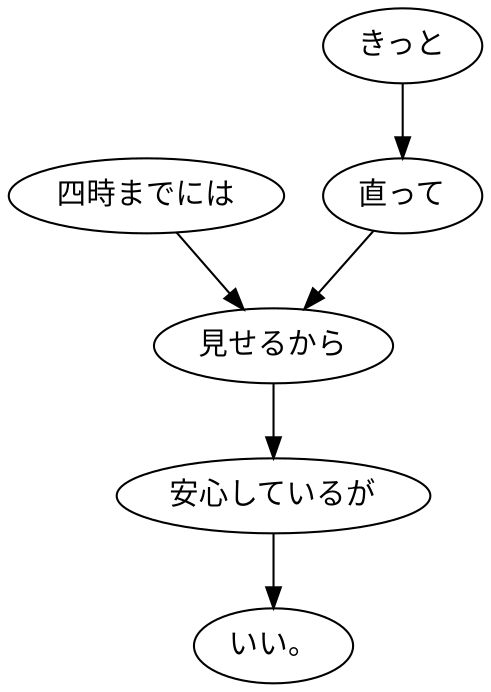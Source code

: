digraph graph1192 {
	node0 [label="四時までには"];
	node1 [label="きっと"];
	node2 [label="直って"];
	node3 [label="見せるから"];
	node4 [label="安心しているが"];
	node5 [label="いい。"];
	node0 -> node3;
	node1 -> node2;
	node2 -> node3;
	node3 -> node4;
	node4 -> node5;
}
